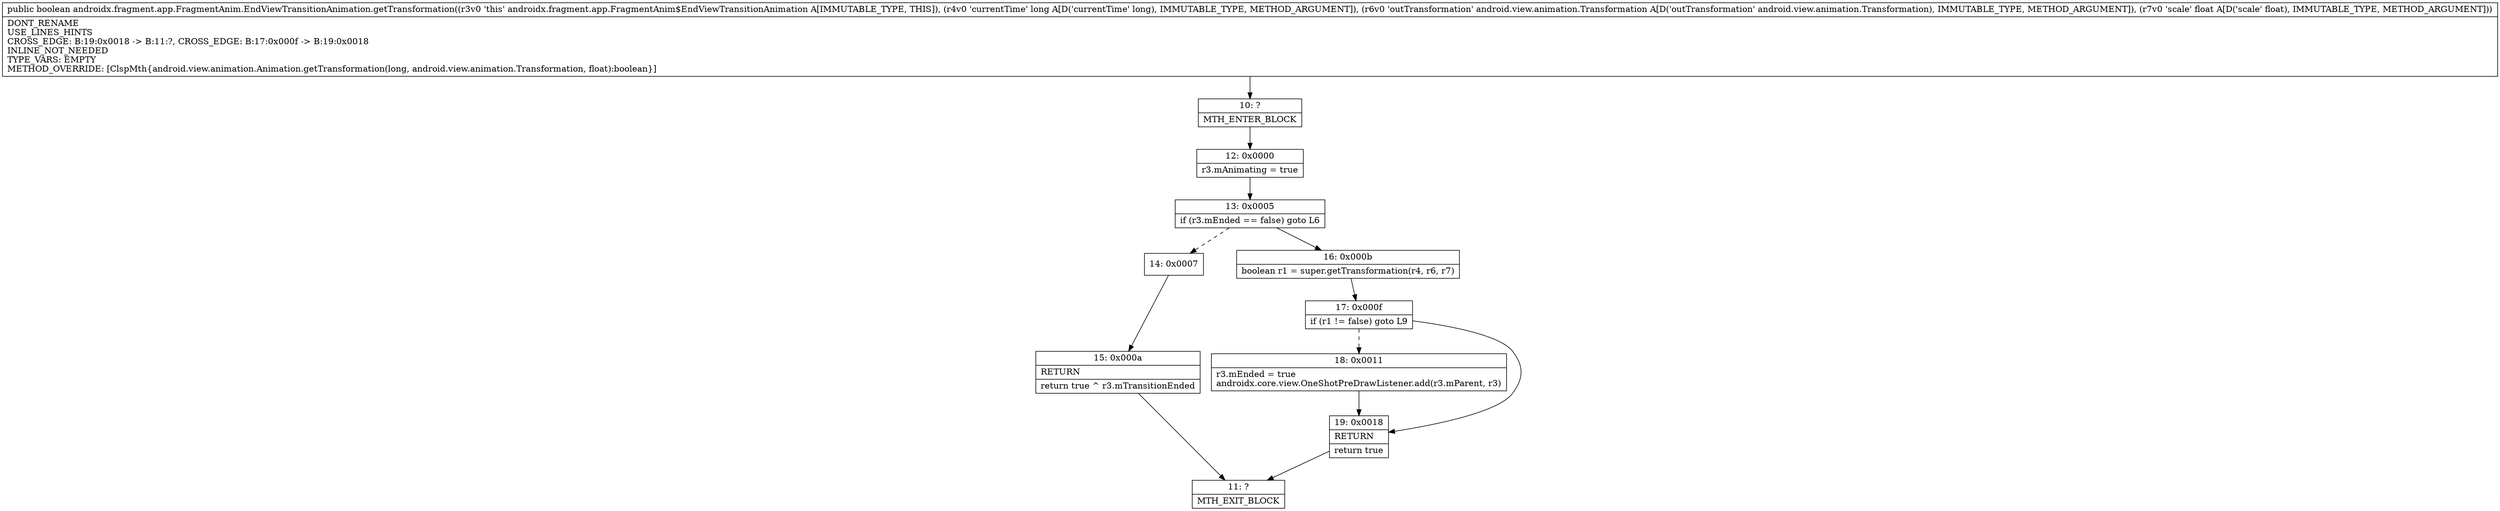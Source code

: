 digraph "CFG forandroidx.fragment.app.FragmentAnim.EndViewTransitionAnimation.getTransformation(JLandroid\/view\/animation\/Transformation;F)Z" {
Node_10 [shape=record,label="{10\:\ ?|MTH_ENTER_BLOCK\l}"];
Node_12 [shape=record,label="{12\:\ 0x0000|r3.mAnimating = true\l}"];
Node_13 [shape=record,label="{13\:\ 0x0005|if (r3.mEnded == false) goto L6\l}"];
Node_14 [shape=record,label="{14\:\ 0x0007}"];
Node_15 [shape=record,label="{15\:\ 0x000a|RETURN\l|return true ^ r3.mTransitionEnded\l}"];
Node_11 [shape=record,label="{11\:\ ?|MTH_EXIT_BLOCK\l}"];
Node_16 [shape=record,label="{16\:\ 0x000b|boolean r1 = super.getTransformation(r4, r6, r7)\l}"];
Node_17 [shape=record,label="{17\:\ 0x000f|if (r1 != false) goto L9\l}"];
Node_18 [shape=record,label="{18\:\ 0x0011|r3.mEnded = true\landroidx.core.view.OneShotPreDrawListener.add(r3.mParent, r3)\l}"];
Node_19 [shape=record,label="{19\:\ 0x0018|RETURN\l|return true\l}"];
MethodNode[shape=record,label="{public boolean androidx.fragment.app.FragmentAnim.EndViewTransitionAnimation.getTransformation((r3v0 'this' androidx.fragment.app.FragmentAnim$EndViewTransitionAnimation A[IMMUTABLE_TYPE, THIS]), (r4v0 'currentTime' long A[D('currentTime' long), IMMUTABLE_TYPE, METHOD_ARGUMENT]), (r6v0 'outTransformation' android.view.animation.Transformation A[D('outTransformation' android.view.animation.Transformation), IMMUTABLE_TYPE, METHOD_ARGUMENT]), (r7v0 'scale' float A[D('scale' float), IMMUTABLE_TYPE, METHOD_ARGUMENT]))  | DONT_RENAME\lUSE_LINES_HINTS\lCROSS_EDGE: B:19:0x0018 \-\> B:11:?, CROSS_EDGE: B:17:0x000f \-\> B:19:0x0018\lINLINE_NOT_NEEDED\lTYPE_VARS: EMPTY\lMETHOD_OVERRIDE: [ClspMth\{android.view.animation.Animation.getTransformation(long, android.view.animation.Transformation, float):boolean\}]\l}"];
MethodNode -> Node_10;Node_10 -> Node_12;
Node_12 -> Node_13;
Node_13 -> Node_14[style=dashed];
Node_13 -> Node_16;
Node_14 -> Node_15;
Node_15 -> Node_11;
Node_16 -> Node_17;
Node_17 -> Node_18[style=dashed];
Node_17 -> Node_19;
Node_18 -> Node_19;
Node_19 -> Node_11;
}

